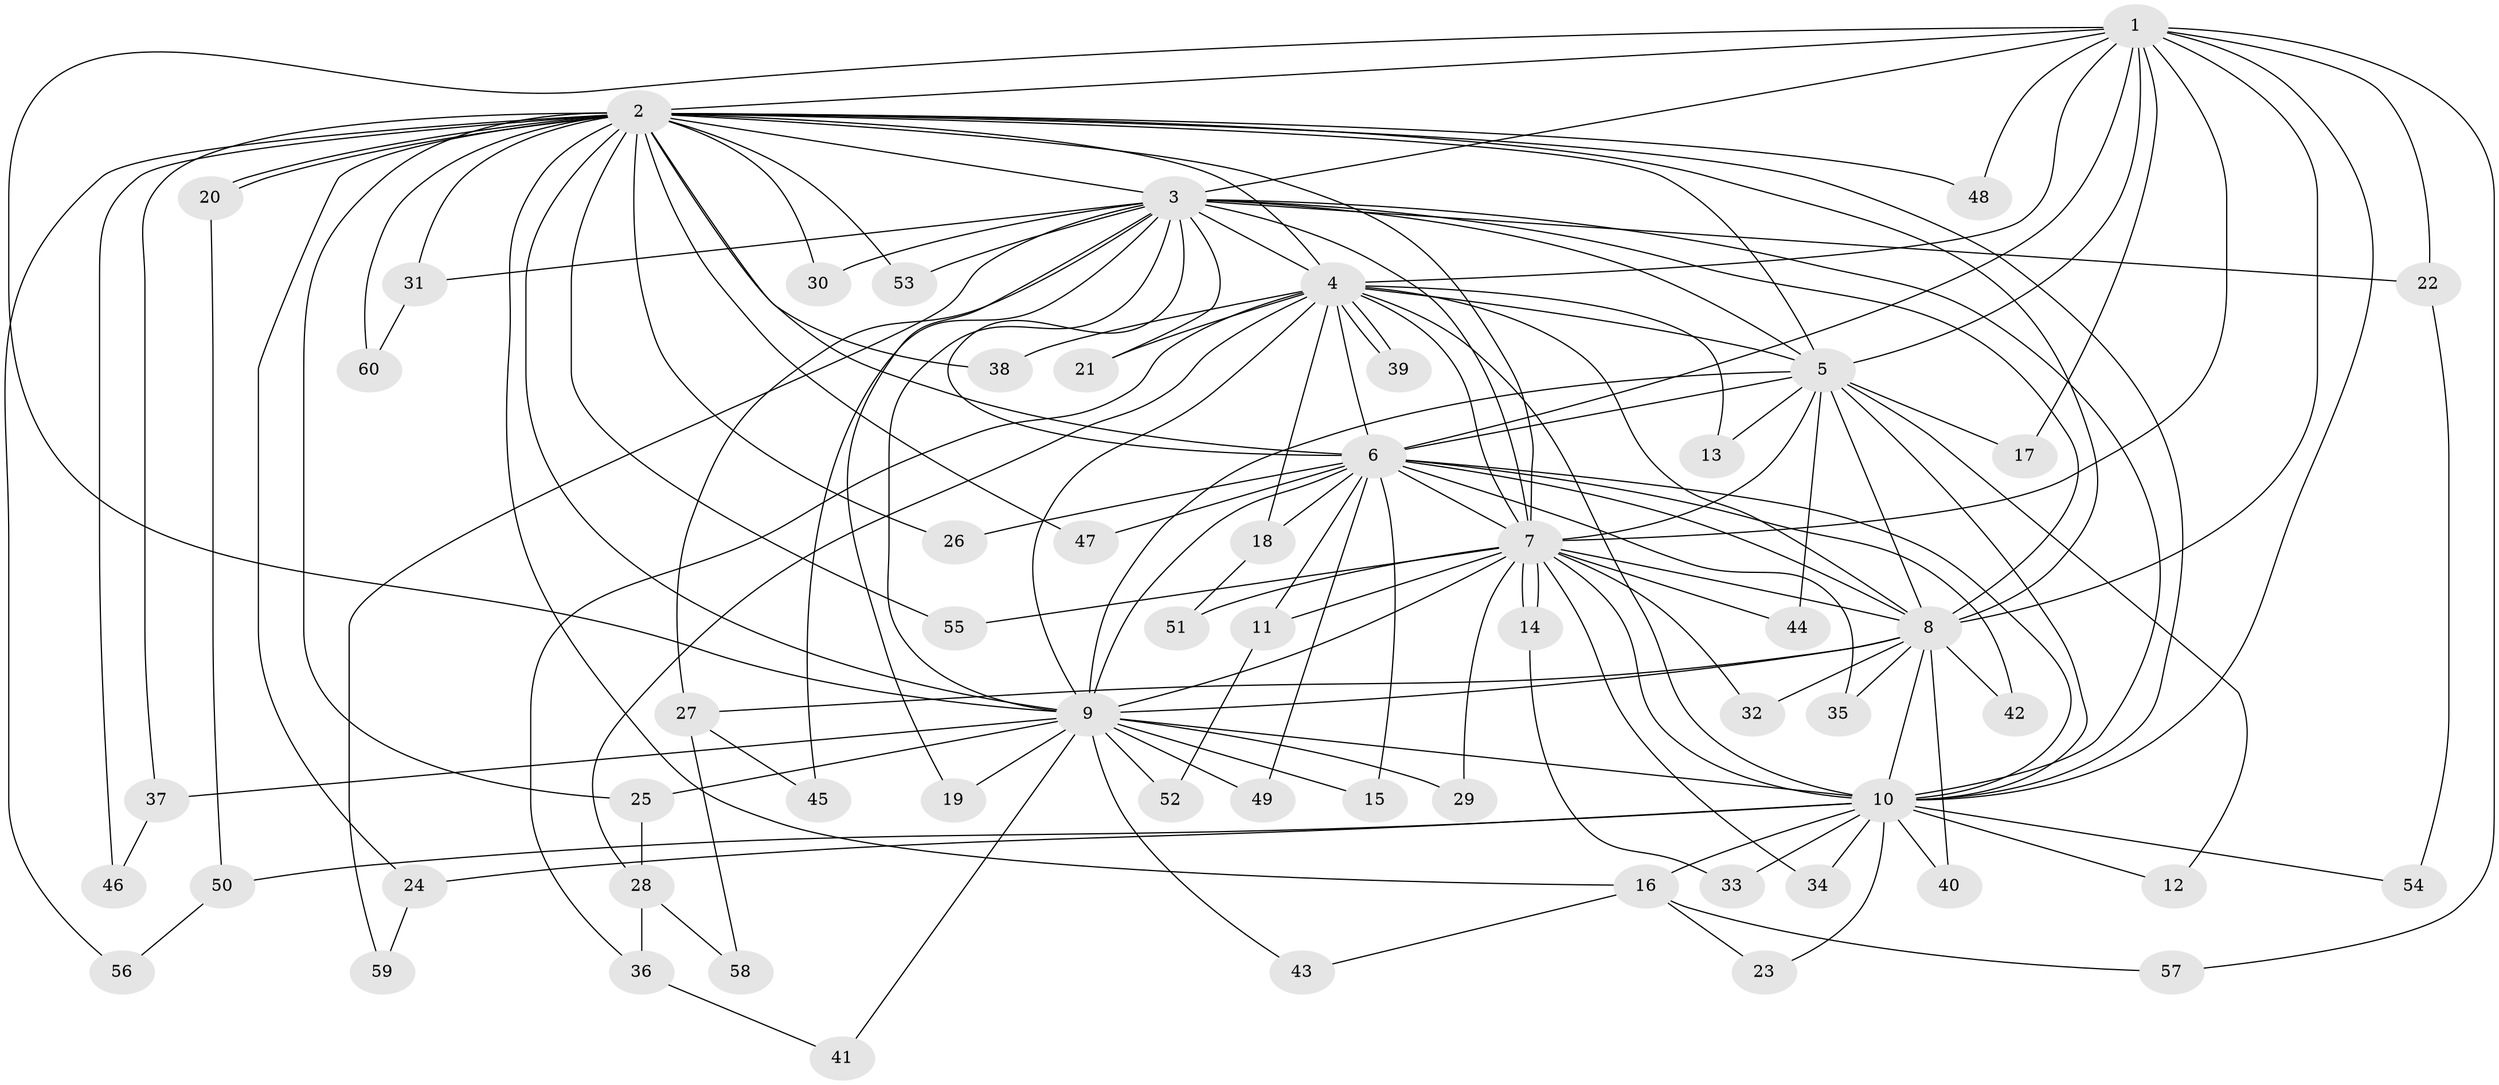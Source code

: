 // coarse degree distribution, {9: 0.023809523809523808, 21: 0.047619047619047616, 14: 0.047619047619047616, 15: 0.047619047619047616, 12: 0.023809523809523808, 3: 0.21428571428571427, 2: 0.5714285714285714, 4: 0.023809523809523808}
// Generated by graph-tools (version 1.1) at 2025/17/03/04/25 18:17:17]
// undirected, 60 vertices, 145 edges
graph export_dot {
graph [start="1"]
  node [color=gray90,style=filled];
  1;
  2;
  3;
  4;
  5;
  6;
  7;
  8;
  9;
  10;
  11;
  12;
  13;
  14;
  15;
  16;
  17;
  18;
  19;
  20;
  21;
  22;
  23;
  24;
  25;
  26;
  27;
  28;
  29;
  30;
  31;
  32;
  33;
  34;
  35;
  36;
  37;
  38;
  39;
  40;
  41;
  42;
  43;
  44;
  45;
  46;
  47;
  48;
  49;
  50;
  51;
  52;
  53;
  54;
  55;
  56;
  57;
  58;
  59;
  60;
  1 -- 2;
  1 -- 3;
  1 -- 4;
  1 -- 5;
  1 -- 6;
  1 -- 7;
  1 -- 8;
  1 -- 9;
  1 -- 10;
  1 -- 17;
  1 -- 22;
  1 -- 48;
  1 -- 57;
  2 -- 3;
  2 -- 4;
  2 -- 5;
  2 -- 6;
  2 -- 7;
  2 -- 8;
  2 -- 9;
  2 -- 10;
  2 -- 16;
  2 -- 20;
  2 -- 20;
  2 -- 24;
  2 -- 25;
  2 -- 26;
  2 -- 30;
  2 -- 31;
  2 -- 37;
  2 -- 38;
  2 -- 46;
  2 -- 47;
  2 -- 48;
  2 -- 53;
  2 -- 55;
  2 -- 56;
  2 -- 60;
  3 -- 4;
  3 -- 5;
  3 -- 6;
  3 -- 7;
  3 -- 8;
  3 -- 9;
  3 -- 10;
  3 -- 19;
  3 -- 21;
  3 -- 22;
  3 -- 27;
  3 -- 30;
  3 -- 31;
  3 -- 45;
  3 -- 53;
  3 -- 59;
  4 -- 5;
  4 -- 6;
  4 -- 7;
  4 -- 8;
  4 -- 9;
  4 -- 10;
  4 -- 13;
  4 -- 18;
  4 -- 21;
  4 -- 28;
  4 -- 36;
  4 -- 38;
  4 -- 39;
  4 -- 39;
  5 -- 6;
  5 -- 7;
  5 -- 8;
  5 -- 9;
  5 -- 10;
  5 -- 12;
  5 -- 13;
  5 -- 17;
  5 -- 44;
  6 -- 7;
  6 -- 8;
  6 -- 9;
  6 -- 10;
  6 -- 11;
  6 -- 15;
  6 -- 18;
  6 -- 26;
  6 -- 35;
  6 -- 42;
  6 -- 47;
  6 -- 49;
  7 -- 8;
  7 -- 9;
  7 -- 10;
  7 -- 11;
  7 -- 14;
  7 -- 14;
  7 -- 29;
  7 -- 32;
  7 -- 34;
  7 -- 44;
  7 -- 51;
  7 -- 55;
  8 -- 9;
  8 -- 10;
  8 -- 27;
  8 -- 32;
  8 -- 35;
  8 -- 40;
  8 -- 42;
  9 -- 10;
  9 -- 15;
  9 -- 19;
  9 -- 25;
  9 -- 29;
  9 -- 37;
  9 -- 41;
  9 -- 43;
  9 -- 49;
  9 -- 52;
  10 -- 12;
  10 -- 16;
  10 -- 23;
  10 -- 24;
  10 -- 33;
  10 -- 34;
  10 -- 40;
  10 -- 50;
  10 -- 54;
  11 -- 52;
  14 -- 33;
  16 -- 23;
  16 -- 43;
  16 -- 57;
  18 -- 51;
  20 -- 50;
  22 -- 54;
  24 -- 59;
  25 -- 28;
  27 -- 45;
  27 -- 58;
  28 -- 36;
  28 -- 58;
  31 -- 60;
  36 -- 41;
  37 -- 46;
  50 -- 56;
}
